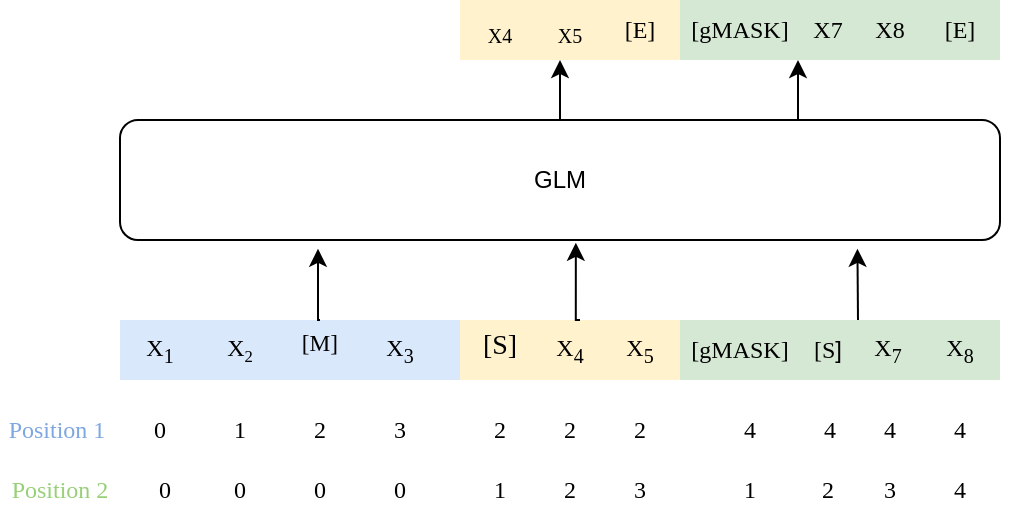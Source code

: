 <mxfile version="21.6.6" type="github">
  <diagram name="第 1 页" id="CgU7UgRMsTkbMQMuWX5E">
    <mxGraphModel dx="1562" dy="885" grid="1" gridSize="10" guides="1" tooltips="1" connect="1" arrows="1" fold="1" page="1" pageScale="1" pageWidth="827" pageHeight="550" math="0" shadow="0">
      <root>
        <mxCell id="0" />
        <mxCell id="1" parent="0" />
        <mxCell id="7GZUmNrW7w7j3KrRRJnY-17" value="" style="rounded=0;whiteSpace=wrap;html=1;fillColor=#d5e8d4;strokeColor=none;" parent="1" vertex="1">
          <mxGeometry x="340" y="200" width="160" height="30" as="geometry" />
        </mxCell>
        <mxCell id="7GZUmNrW7w7j3KrRRJnY-16" value="" style="rounded=0;whiteSpace=wrap;html=1;fillColor=#fff2cc;strokeColor=none;" parent="1" vertex="1">
          <mxGeometry x="230" y="200" width="110" height="30" as="geometry" />
        </mxCell>
        <mxCell id="7GZUmNrW7w7j3KrRRJnY-12" value="" style="rounded=0;whiteSpace=wrap;html=1;fillColor=#dae8fc;strokeColor=none;" parent="1" vertex="1">
          <mxGeometry x="60" y="200" width="170" height="30" as="geometry" />
        </mxCell>
        <mxCell id="7GZUmNrW7w7j3KrRRJnY-1" value="&lt;font face=&quot;Times New Roman&quot;&gt;X&lt;sub&gt;1&lt;/sub&gt;&lt;/font&gt;" style="text;html=1;strokeColor=none;fillColor=none;align=center;verticalAlign=middle;whiteSpace=wrap;rounded=0;" parent="1" vertex="1">
          <mxGeometry x="50" y="200" width="60" height="30" as="geometry" />
        </mxCell>
        <mxCell id="7GZUmNrW7w7j3KrRRJnY-2" value="&lt;font face=&quot;Times New Roman&quot;&gt;X&lt;span style=&quot;font-size: 10px;&quot;&gt;&lt;sub&gt;2&lt;/sub&gt;&lt;/span&gt;&lt;/font&gt;" style="text;html=1;strokeColor=none;fillColor=none;align=center;verticalAlign=middle;whiteSpace=wrap;rounded=0;" parent="1" vertex="1">
          <mxGeometry x="90" y="200" width="60" height="30" as="geometry" />
        </mxCell>
        <mxCell id="eLue6yYB6YBIJzUfk3hB-5" style="edgeStyle=orthogonalEdgeStyle;rounded=0;orthogonalLoop=1;jettySize=auto;html=1;exitX=0.5;exitY=0;exitDx=0;exitDy=0;entryX=0.225;entryY=1.073;entryDx=0;entryDy=0;entryPerimeter=0;" edge="1" parent="1" source="7GZUmNrW7w7j3KrRRJnY-3" target="7GZUmNrW7w7j3KrRRJnY-18">
          <mxGeometry relative="1" as="geometry" />
        </mxCell>
        <mxCell id="7GZUmNrW7w7j3KrRRJnY-3" value="&lt;font face=&quot;Times New Roman&quot; style=&quot;font-size: 14px;&quot;&gt;&lt;sup style=&quot;&quot;&gt;[M]&lt;/sup&gt;&lt;/font&gt;" style="text;html=1;strokeColor=none;fillColor=none;align=center;verticalAlign=middle;whiteSpace=wrap;rounded=0;" parent="1" vertex="1">
          <mxGeometry x="130" y="200" width="60" height="30" as="geometry" />
        </mxCell>
        <mxCell id="7GZUmNrW7w7j3KrRRJnY-4" value="&lt;font face=&quot;Times New Roman&quot;&gt;X&lt;sub&gt;3&lt;/sub&gt;&lt;/font&gt;" style="text;html=1;strokeColor=none;fillColor=none;align=center;verticalAlign=middle;whiteSpace=wrap;rounded=0;" parent="1" vertex="1">
          <mxGeometry x="170" y="200" width="60" height="30" as="geometry" />
        </mxCell>
        <mxCell id="7GZUmNrW7w7j3KrRRJnY-5" value="&lt;font face=&quot;Times New Roman&quot;&gt;X&lt;sub&gt;4&lt;/sub&gt;&lt;/font&gt;" style="text;html=1;strokeColor=none;fillColor=none;align=center;verticalAlign=middle;whiteSpace=wrap;rounded=0;rotation=0;" parent="1" vertex="1">
          <mxGeometry x="255" y="200" width="60" height="30" as="geometry" />
        </mxCell>
        <mxCell id="eLue6yYB6YBIJzUfk3hB-6" style="edgeStyle=orthogonalEdgeStyle;rounded=0;orthogonalLoop=1;jettySize=auto;html=1;exitX=0;exitY=0;exitDx=0;exitDy=0;entryX=0.518;entryY=1.023;entryDx=0;entryDy=0;entryPerimeter=0;" edge="1" parent="1" source="7GZUmNrW7w7j3KrRRJnY-6" target="7GZUmNrW7w7j3KrRRJnY-18">
          <mxGeometry relative="1" as="geometry" />
        </mxCell>
        <mxCell id="7GZUmNrW7w7j3KrRRJnY-6" value="&lt;font face=&quot;Times New Roman&quot;&gt;X&lt;sub&gt;5&lt;/sub&gt;&lt;/font&gt;" style="text;html=1;strokeColor=none;fillColor=none;align=center;verticalAlign=middle;whiteSpace=wrap;rounded=0;" parent="1" vertex="1">
          <mxGeometry x="290" y="200" width="60" height="30" as="geometry" />
        </mxCell>
        <mxCell id="7GZUmNrW7w7j3KrRRJnY-7" value="&lt;font face=&quot;Times New Roman&quot;&gt;[gMASK]&lt;/font&gt;" style="text;html=1;strokeColor=none;fillColor=none;align=center;verticalAlign=middle;whiteSpace=wrap;rounded=0;" parent="1" vertex="1">
          <mxGeometry x="340" y="200" width="60" height="30" as="geometry" />
        </mxCell>
        <mxCell id="7GZUmNrW7w7j3KrRRJnY-8" value="&lt;font face=&quot;Times New Roman&quot;&gt;[S&lt;/font&gt;]" style="text;html=1;strokeColor=none;fillColor=none;align=center;verticalAlign=middle;whiteSpace=wrap;rounded=0;" parent="1" vertex="1">
          <mxGeometry x="384" y="200" width="60" height="30" as="geometry" />
        </mxCell>
        <mxCell id="eLue6yYB6YBIJzUfk3hB-8" style="edgeStyle=orthogonalEdgeStyle;rounded=0;orthogonalLoop=1;jettySize=auto;html=1;exitX=0.5;exitY=0;exitDx=0;exitDy=0;entryX=1;entryY=1;entryDx=0;entryDy=0;" edge="1" parent="1" source="7GZUmNrW7w7j3KrRRJnY-18" target="7GZUmNrW7w7j3KrRRJnY-52">
          <mxGeometry relative="1" as="geometry" />
        </mxCell>
        <mxCell id="eLue6yYB6YBIJzUfk3hB-9" style="edgeStyle=orthogonalEdgeStyle;rounded=0;orthogonalLoop=1;jettySize=auto;html=1;exitX=0.75;exitY=0;exitDx=0;exitDy=0;entryX=0.25;entryY=1;entryDx=0;entryDy=0;" edge="1" parent="1" source="7GZUmNrW7w7j3KrRRJnY-18" target="7GZUmNrW7w7j3KrRRJnY-51">
          <mxGeometry relative="1" as="geometry" />
        </mxCell>
        <mxCell id="7GZUmNrW7w7j3KrRRJnY-18" value="GLM" style="rounded=1;whiteSpace=wrap;html=1;" parent="1" vertex="1">
          <mxGeometry x="60" y="100" width="440" height="60" as="geometry" />
        </mxCell>
        <mxCell id="7GZUmNrW7w7j3KrRRJnY-19" value="&lt;font color=&quot;#7ea6e0&quot; face=&quot;Times New Roman&quot;&gt;Position 1&amp;nbsp;&lt;/font&gt;" style="text;html=1;strokeColor=none;fillColor=none;align=center;verticalAlign=middle;whiteSpace=wrap;rounded=0;" parent="1" vertex="1">
          <mxGeometry y="240" width="60" height="30" as="geometry" />
        </mxCell>
        <mxCell id="7GZUmNrW7w7j3KrRRJnY-20" value="&lt;font face=&quot;Times New Roman&quot;&gt;0&lt;/font&gt;" style="text;html=1;strokeColor=none;fillColor=none;align=center;verticalAlign=middle;whiteSpace=wrap;rounded=0;" parent="1" vertex="1">
          <mxGeometry x="65" y="240" width="30" height="30" as="geometry" />
        </mxCell>
        <mxCell id="7GZUmNrW7w7j3KrRRJnY-21" value="&lt;font face=&quot;Times New Roman&quot;&gt;1&lt;/font&gt;" style="text;html=1;strokeColor=none;fillColor=none;align=center;verticalAlign=middle;whiteSpace=wrap;rounded=0;" parent="1" vertex="1">
          <mxGeometry x="105" y="240" width="30" height="30" as="geometry" />
        </mxCell>
        <mxCell id="7GZUmNrW7w7j3KrRRJnY-22" value="&lt;font face=&quot;Times New Roman&quot;&gt;2&lt;/font&gt;" style="text;html=1;strokeColor=none;fillColor=none;align=center;verticalAlign=middle;whiteSpace=wrap;rounded=0;" parent="1" vertex="1">
          <mxGeometry x="145" y="240" width="30" height="30" as="geometry" />
        </mxCell>
        <mxCell id="7GZUmNrW7w7j3KrRRJnY-23" value="&lt;font face=&quot;Times New Roman&quot;&gt;3&lt;/font&gt;" style="text;html=1;strokeColor=none;fillColor=none;align=center;verticalAlign=middle;whiteSpace=wrap;rounded=0;" parent="1" vertex="1">
          <mxGeometry x="185" y="240" width="30" height="30" as="geometry" />
        </mxCell>
        <mxCell id="7GZUmNrW7w7j3KrRRJnY-24" value="&lt;font face=&quot;Times New Roman&quot;&gt;2&lt;/font&gt;" style="text;html=1;strokeColor=none;fillColor=none;align=center;verticalAlign=middle;whiteSpace=wrap;rounded=0;" parent="1" vertex="1">
          <mxGeometry x="270" y="240" width="30" height="30" as="geometry" />
        </mxCell>
        <mxCell id="7GZUmNrW7w7j3KrRRJnY-25" value="&lt;font face=&quot;Times New Roman&quot;&gt;2&lt;/font&gt;" style="text;html=1;strokeColor=none;fillColor=none;align=center;verticalAlign=middle;whiteSpace=wrap;rounded=0;" parent="1" vertex="1">
          <mxGeometry x="305" y="240" width="30" height="30" as="geometry" />
        </mxCell>
        <mxCell id="7GZUmNrW7w7j3KrRRJnY-26" value="&lt;font face=&quot;Times New Roman&quot;&gt;4&lt;/font&gt;" style="text;html=1;strokeColor=none;fillColor=none;align=center;verticalAlign=middle;whiteSpace=wrap;rounded=0;" parent="1" vertex="1">
          <mxGeometry x="360" y="240" width="30" height="30" as="geometry" />
        </mxCell>
        <mxCell id="7GZUmNrW7w7j3KrRRJnY-27" value="&lt;font face=&quot;Times New Roman&quot;&gt;4&lt;/font&gt;" style="text;html=1;strokeColor=none;fillColor=none;align=center;verticalAlign=middle;whiteSpace=wrap;rounded=0;" parent="1" vertex="1">
          <mxGeometry x="398.5" y="240" width="31.5" height="30" as="geometry" />
        </mxCell>
        <mxCell id="7GZUmNrW7w7j3KrRRJnY-30" value="&lt;font face=&quot;Times New Roman&quot;&gt;4&lt;/font&gt;" style="text;html=1;strokeColor=none;fillColor=none;align=center;verticalAlign=middle;whiteSpace=wrap;rounded=0;" parent="1" vertex="1">
          <mxGeometry x="430" y="240" width="30" height="30" as="geometry" />
        </mxCell>
        <mxCell id="7GZUmNrW7w7j3KrRRJnY-31" value="&lt;font color=&quot;#97d077&quot; face=&quot;Times New Roman&quot;&gt;Position 2&lt;/font&gt;" style="text;html=1;strokeColor=none;fillColor=none;align=center;verticalAlign=middle;whiteSpace=wrap;rounded=0;" parent="1" vertex="1">
          <mxGeometry y="270" width="60" height="30" as="geometry" />
        </mxCell>
        <mxCell id="7GZUmNrW7w7j3KrRRJnY-32" value="&lt;font face=&quot;Times New Roman&quot;&gt;0&lt;/font&gt;" style="text;html=1;strokeColor=none;fillColor=none;align=center;verticalAlign=middle;whiteSpace=wrap;rounded=0;" parent="1" vertex="1">
          <mxGeometry x="70" y="270" width="25" height="30" as="geometry" />
        </mxCell>
        <mxCell id="7GZUmNrW7w7j3KrRRJnY-33" value="&lt;font face=&quot;Times New Roman&quot;&gt;0&lt;/font&gt;" style="text;html=1;strokeColor=none;fillColor=none;align=center;verticalAlign=middle;whiteSpace=wrap;rounded=0;" parent="1" vertex="1">
          <mxGeometry x="105" y="270" width="30" height="30" as="geometry" />
        </mxCell>
        <mxCell id="7GZUmNrW7w7j3KrRRJnY-34" value="&lt;font face=&quot;Times New Roman&quot;&gt;0&lt;/font&gt;" style="text;html=1;strokeColor=none;fillColor=none;align=center;verticalAlign=middle;whiteSpace=wrap;rounded=0;" parent="1" vertex="1">
          <mxGeometry x="145" y="270" width="30" height="30" as="geometry" />
        </mxCell>
        <mxCell id="7GZUmNrW7w7j3KrRRJnY-35" value="&lt;font face=&quot;Times New Roman&quot;&gt;0&lt;/font&gt;" style="text;html=1;strokeColor=none;fillColor=none;align=center;verticalAlign=middle;whiteSpace=wrap;rounded=0;" parent="1" vertex="1">
          <mxGeometry x="185" y="270" width="30" height="30" as="geometry" />
        </mxCell>
        <mxCell id="7GZUmNrW7w7j3KrRRJnY-36" value="&lt;font face=&quot;Times New Roman&quot;&gt;2&lt;/font&gt;" style="text;html=1;strokeColor=none;fillColor=none;align=center;verticalAlign=middle;whiteSpace=wrap;rounded=0;" parent="1" vertex="1">
          <mxGeometry x="270" y="270" width="30" height="30" as="geometry" />
        </mxCell>
        <mxCell id="7GZUmNrW7w7j3KrRRJnY-37" value="&lt;font face=&quot;Times New Roman&quot;&gt;3&lt;/font&gt;" style="text;html=1;strokeColor=none;fillColor=none;align=center;verticalAlign=middle;whiteSpace=wrap;rounded=0;" parent="1" vertex="1">
          <mxGeometry x="305" y="270" width="30" height="30" as="geometry" />
        </mxCell>
        <mxCell id="7GZUmNrW7w7j3KrRRJnY-38" value="&lt;font face=&quot;Times New Roman&quot;&gt;1&lt;/font&gt;" style="text;html=1;strokeColor=none;fillColor=none;align=center;verticalAlign=middle;whiteSpace=wrap;rounded=0;" parent="1" vertex="1">
          <mxGeometry x="360" y="270" width="30" height="30" as="geometry" />
        </mxCell>
        <mxCell id="7GZUmNrW7w7j3KrRRJnY-39" value="&lt;font face=&quot;Times New Roman&quot;&gt;2&lt;/font&gt;" style="text;html=1;strokeColor=none;fillColor=none;align=center;verticalAlign=middle;whiteSpace=wrap;rounded=0;" parent="1" vertex="1">
          <mxGeometry x="398.5" y="270" width="30" height="30" as="geometry" />
        </mxCell>
        <mxCell id="7GZUmNrW7w7j3KrRRJnY-40" value="&lt;font face=&quot;Times New Roman&quot;&gt;3&lt;/font&gt;" style="text;html=1;strokeColor=none;fillColor=none;align=center;verticalAlign=middle;whiteSpace=wrap;rounded=0;" parent="1" vertex="1">
          <mxGeometry x="430" y="270" width="30" height="30" as="geometry" />
        </mxCell>
        <mxCell id="7GZUmNrW7w7j3KrRRJnY-41" value="&lt;sup&gt;&lt;font face=&quot;Times New Roman&quot; style=&quot;font-size: 14px;&quot;&gt;[S]&lt;/font&gt;&lt;/sup&gt;" style="text;html=1;strokeColor=none;fillColor=none;align=center;verticalAlign=middle;whiteSpace=wrap;rounded=0;rotation=0;" parent="1" vertex="1">
          <mxGeometry x="220" y="200" width="60" height="30" as="geometry" />
        </mxCell>
        <mxCell id="eLue6yYB6YBIJzUfk3hB-7" style="edgeStyle=orthogonalEdgeStyle;rounded=0;orthogonalLoop=1;jettySize=auto;html=1;exitX=0.25;exitY=0;exitDx=0;exitDy=0;entryX=0.838;entryY=1.073;entryDx=0;entryDy=0;entryPerimeter=0;" edge="1" parent="1" source="7GZUmNrW7w7j3KrRRJnY-42" target="7GZUmNrW7w7j3KrRRJnY-18">
          <mxGeometry relative="1" as="geometry" />
        </mxCell>
        <mxCell id="7GZUmNrW7w7j3KrRRJnY-42" value="&lt;font face=&quot;Times New Roman&quot;&gt;X&lt;sub&gt;7&lt;/sub&gt;&lt;/font&gt;" style="text;html=1;strokeColor=none;fillColor=none;align=center;verticalAlign=middle;whiteSpace=wrap;rounded=0;" parent="1" vertex="1">
          <mxGeometry x="414" y="200" width="60" height="30" as="geometry" />
        </mxCell>
        <mxCell id="7GZUmNrW7w7j3KrRRJnY-43" value="&lt;font face=&quot;Times New Roman&quot;&gt;X&lt;sub&gt;8&lt;/sub&gt;&lt;/font&gt;" style="text;html=1;strokeColor=none;fillColor=none;align=center;verticalAlign=middle;whiteSpace=wrap;rounded=0;" parent="1" vertex="1">
          <mxGeometry x="450" y="200" width="60" height="30" as="geometry" />
        </mxCell>
        <mxCell id="7GZUmNrW7w7j3KrRRJnY-44" value="&lt;font face=&quot;Times New Roman&quot;&gt;4&lt;/font&gt;" style="text;html=1;strokeColor=none;fillColor=none;align=center;verticalAlign=middle;whiteSpace=wrap;rounded=0;" parent="1" vertex="1">
          <mxGeometry x="465" y="245" width="30" height="20" as="geometry" />
        </mxCell>
        <mxCell id="7GZUmNrW7w7j3KrRRJnY-45" value="&lt;font face=&quot;Times New Roman&quot;&gt;4&lt;/font&gt;" style="text;html=1;strokeColor=none;fillColor=none;align=center;verticalAlign=middle;whiteSpace=wrap;rounded=0;" parent="1" vertex="1">
          <mxGeometry x="465" y="270" width="30" height="30" as="geometry" />
        </mxCell>
        <mxCell id="7GZUmNrW7w7j3KrRRJnY-46" value="" style="rounded=0;whiteSpace=wrap;html=1;fillColor=#d5e8d4;strokeColor=none;" parent="1" vertex="1">
          <mxGeometry x="340" y="40" width="160" height="30" as="geometry" />
        </mxCell>
        <mxCell id="7GZUmNrW7w7j3KrRRJnY-47" value="" style="rounded=0;whiteSpace=wrap;html=1;fillColor=#fff2cc;strokeColor=none;" parent="1" vertex="1">
          <mxGeometry x="230" y="40" width="110" height="30" as="geometry" />
        </mxCell>
        <mxCell id="7GZUmNrW7w7j3KrRRJnY-48" value="&lt;sub&gt;&lt;font face=&quot;Times New Roman&quot;&gt;X5&lt;/font&gt;&lt;/sub&gt;" style="text;html=1;strokeColor=none;fillColor=none;align=center;verticalAlign=middle;whiteSpace=wrap;rounded=0;rotation=0;" parent="1" vertex="1">
          <mxGeometry x="255" y="40" width="60" height="30" as="geometry" />
        </mxCell>
        <mxCell id="7GZUmNrW7w7j3KrRRJnY-49" value="&lt;font face=&quot;Times New Roman&quot;&gt;[E]&lt;/font&gt;" style="text;html=1;strokeColor=none;fillColor=none;align=center;verticalAlign=middle;whiteSpace=wrap;rounded=0;" parent="1" vertex="1">
          <mxGeometry x="290" y="40" width="60" height="30" as="geometry" />
        </mxCell>
        <mxCell id="7GZUmNrW7w7j3KrRRJnY-50" value="&lt;font face=&quot;Times New Roman&quot;&gt;[gMASK]&lt;/font&gt;" style="text;html=1;strokeColor=none;fillColor=none;align=center;verticalAlign=middle;whiteSpace=wrap;rounded=0;" parent="1" vertex="1">
          <mxGeometry x="340" y="40" width="60" height="30" as="geometry" />
        </mxCell>
        <mxCell id="7GZUmNrW7w7j3KrRRJnY-51" value="&lt;font face=&quot;Times New Roman&quot;&gt;X7&lt;/font&gt;" style="text;html=1;strokeColor=none;fillColor=none;align=center;verticalAlign=middle;whiteSpace=wrap;rounded=0;" parent="1" vertex="1">
          <mxGeometry x="384" y="40" width="60" height="30" as="geometry" />
        </mxCell>
        <mxCell id="7GZUmNrW7w7j3KrRRJnY-52" value="&lt;font face=&quot;Times New Roman&quot; style=&quot;font-size: 12px;&quot;&gt;&lt;sub&gt;X4&lt;/sub&gt;&lt;/font&gt;" style="text;html=1;strokeColor=none;fillColor=none;align=center;verticalAlign=middle;whiteSpace=wrap;rounded=0;rotation=0;" parent="1" vertex="1">
          <mxGeometry x="220" y="40" width="60" height="30" as="geometry" />
        </mxCell>
        <mxCell id="7GZUmNrW7w7j3KrRRJnY-53" value="&lt;font face=&quot;Times New Roman&quot;&gt;X8&lt;/font&gt;" style="text;html=1;strokeColor=none;fillColor=none;align=center;verticalAlign=middle;whiteSpace=wrap;rounded=0;" parent="1" vertex="1">
          <mxGeometry x="415" y="40" width="60" height="30" as="geometry" />
        </mxCell>
        <mxCell id="7GZUmNrW7w7j3KrRRJnY-54" value="&lt;font face=&quot;Times New Roman&quot;&gt;[E]&lt;/font&gt;" style="text;html=1;strokeColor=none;fillColor=none;align=center;verticalAlign=middle;whiteSpace=wrap;rounded=0;" parent="1" vertex="1">
          <mxGeometry x="450" y="40" width="60" height="30" as="geometry" />
        </mxCell>
        <mxCell id="eLue6yYB6YBIJzUfk3hB-2" value="&lt;font face=&quot;Times New Roman&quot;&gt;2&lt;/font&gt;" style="text;html=1;strokeColor=none;fillColor=none;align=center;verticalAlign=middle;whiteSpace=wrap;rounded=0;" vertex="1" parent="1">
          <mxGeometry x="235" y="240" width="30" height="30" as="geometry" />
        </mxCell>
        <mxCell id="eLue6yYB6YBIJzUfk3hB-3" value="&lt;font face=&quot;Times New Roman&quot;&gt;1&lt;/font&gt;" style="text;html=1;strokeColor=none;fillColor=none;align=center;verticalAlign=middle;whiteSpace=wrap;rounded=0;" vertex="1" parent="1">
          <mxGeometry x="235" y="270" width="30" height="30" as="geometry" />
        </mxCell>
      </root>
    </mxGraphModel>
  </diagram>
</mxfile>
